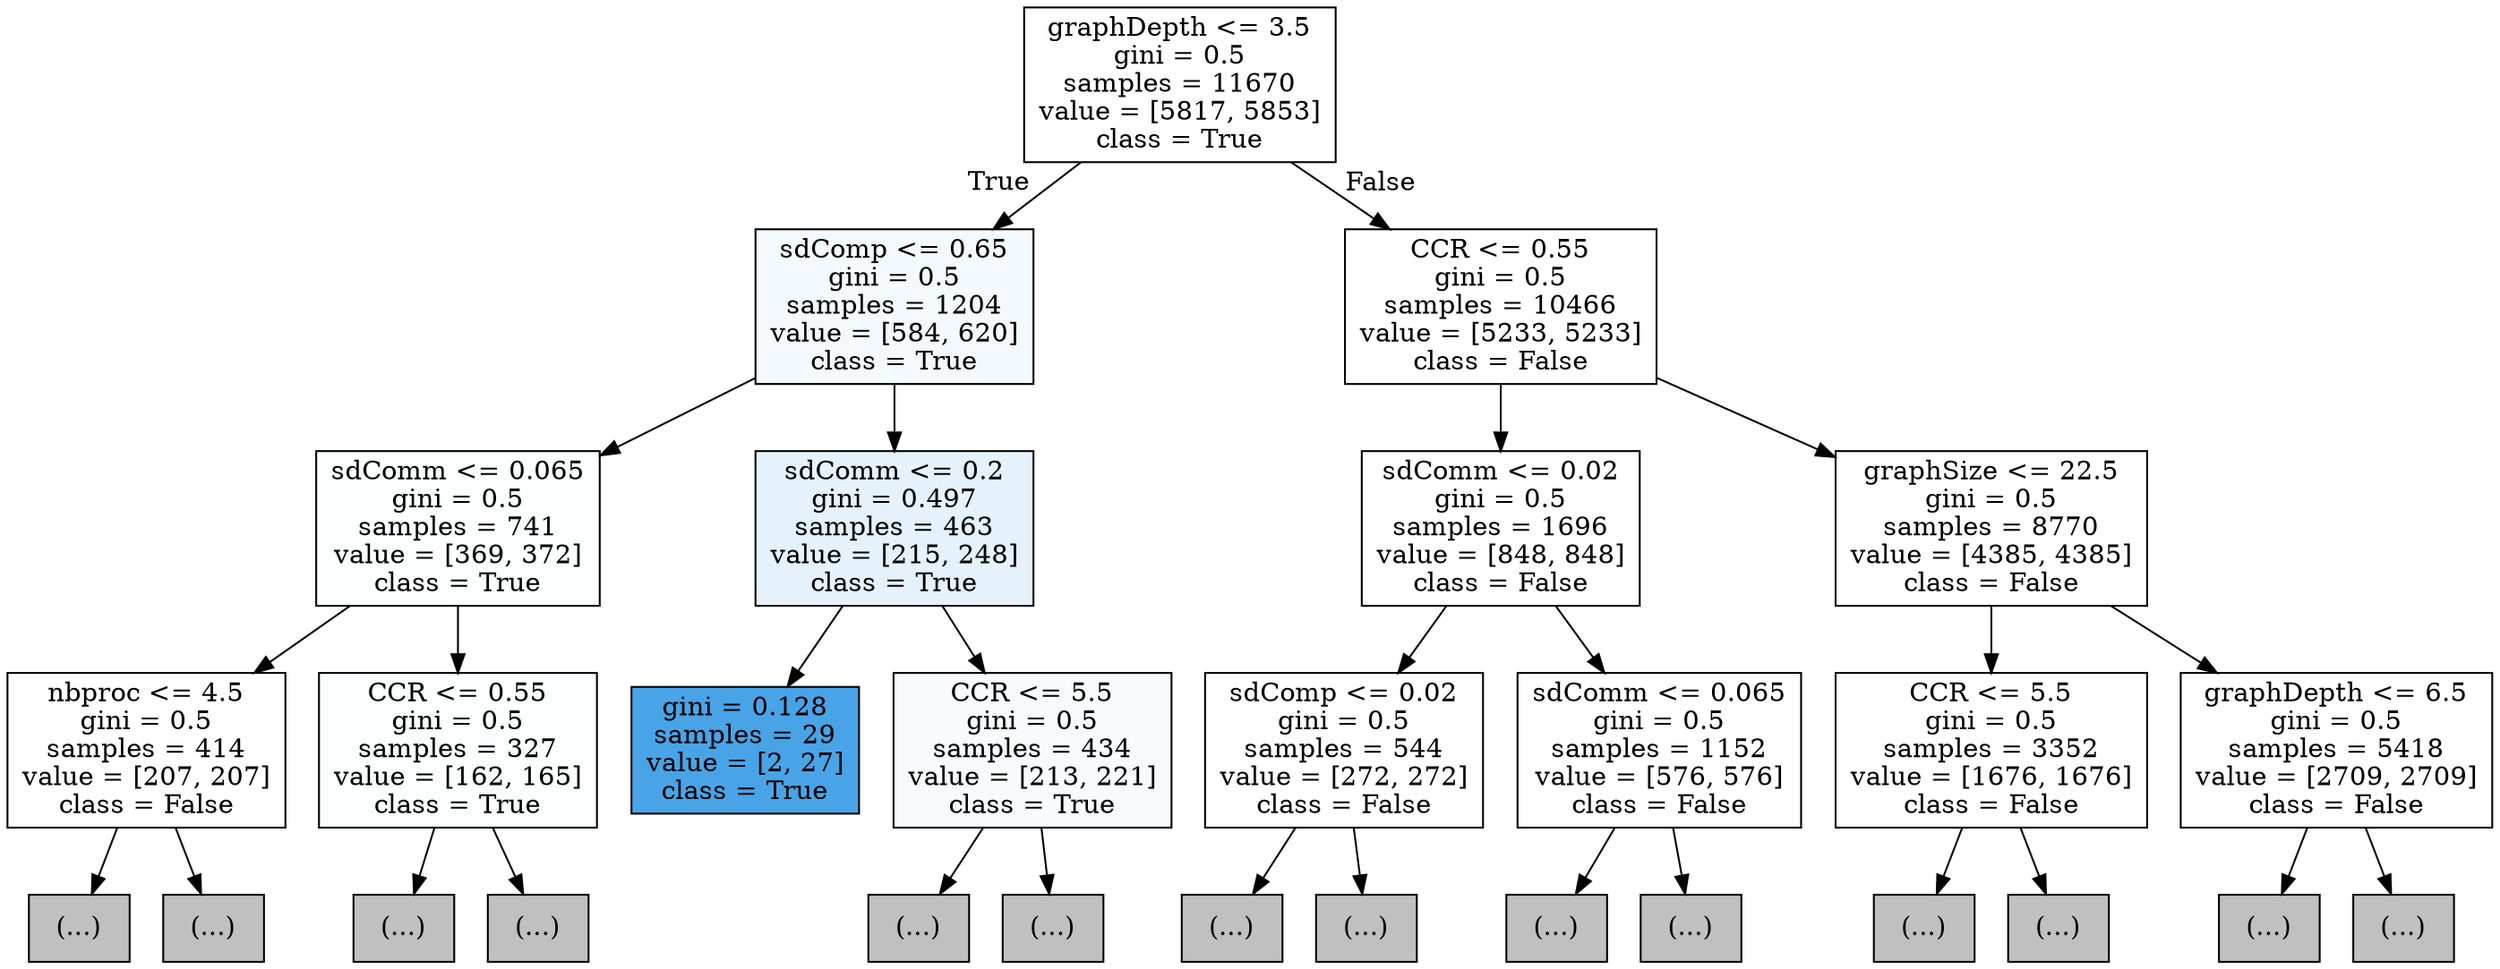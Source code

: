 digraph Tree {
node [shape=box, style="filled", color="black"] ;
0 [label="graphDepth <= 3.5\ngini = 0.5\nsamples = 11670\nvalue = [5817, 5853]\nclass = True", fillcolor="#fefeff"] ;
1 [label="sdComp <= 0.65\ngini = 0.5\nsamples = 1204\nvalue = [584, 620]\nclass = True", fillcolor="#f4f9fd"] ;
0 -> 1 [labeldistance=2.5, labelangle=45, headlabel="True"] ;
2 [label="sdComm <= 0.065\ngini = 0.5\nsamples = 741\nvalue = [369, 372]\nclass = True", fillcolor="#fdfeff"] ;
1 -> 2 ;
3 [label="nbproc <= 4.5\ngini = 0.5\nsamples = 414\nvalue = [207, 207]\nclass = False", fillcolor="#ffffff"] ;
2 -> 3 ;
4 [label="(...)", fillcolor="#C0C0C0"] ;
3 -> 4 ;
13 [label="(...)", fillcolor="#C0C0C0"] ;
3 -> 13 ;
18 [label="CCR <= 0.55\ngini = 0.5\nsamples = 327\nvalue = [162, 165]\nclass = True", fillcolor="#fbfdff"] ;
2 -> 18 ;
19 [label="(...)", fillcolor="#C0C0C0"] ;
18 -> 19 ;
30 [label="(...)", fillcolor="#C0C0C0"] ;
18 -> 30 ;
51 [label="sdComm <= 0.2\ngini = 0.497\nsamples = 463\nvalue = [215, 248]\nclass = True", fillcolor="#e5f2fc"] ;
1 -> 51 ;
52 [label="gini = 0.128\nsamples = 29\nvalue = [2, 27]\nclass = True", fillcolor="#48a4e7"] ;
51 -> 52 ;
53 [label="CCR <= 5.5\ngini = 0.5\nsamples = 434\nvalue = [213, 221]\nclass = True", fillcolor="#f8fbfe"] ;
51 -> 53 ;
54 [label="(...)", fillcolor="#C0C0C0"] ;
53 -> 54 ;
61 [label="(...)", fillcolor="#C0C0C0"] ;
53 -> 61 ;
90 [label="CCR <= 0.55\ngini = 0.5\nsamples = 10466\nvalue = [5233, 5233]\nclass = False", fillcolor="#ffffff"] ;
0 -> 90 [labeldistance=2.5, labelangle=-45, headlabel="False"] ;
91 [label="sdComm <= 0.02\ngini = 0.5\nsamples = 1696\nvalue = [848, 848]\nclass = False", fillcolor="#ffffff"] ;
90 -> 91 ;
92 [label="sdComp <= 0.02\ngini = 0.5\nsamples = 544\nvalue = [272, 272]\nclass = False", fillcolor="#ffffff"] ;
91 -> 92 ;
93 [label="(...)", fillcolor="#C0C0C0"] ;
92 -> 93 ;
116 [label="(...)", fillcolor="#C0C0C0"] ;
92 -> 116 ;
163 [label="sdComm <= 0.065\ngini = 0.5\nsamples = 1152\nvalue = [576, 576]\nclass = False", fillcolor="#ffffff"] ;
91 -> 163 ;
164 [label="(...)", fillcolor="#C0C0C0"] ;
163 -> 164 ;
237 [label="(...)", fillcolor="#C0C0C0"] ;
163 -> 237 ;
306 [label="graphSize <= 22.5\ngini = 0.5\nsamples = 8770\nvalue = [4385, 4385]\nclass = False", fillcolor="#ffffff"] ;
90 -> 306 ;
307 [label="CCR <= 5.5\ngini = 0.5\nsamples = 3352\nvalue = [1676, 1676]\nclass = False", fillcolor="#ffffff"] ;
306 -> 307 ;
308 [label="(...)", fillcolor="#C0C0C0"] ;
307 -> 308 ;
341 [label="(...)", fillcolor="#C0C0C0"] ;
307 -> 341 ;
376 [label="graphDepth <= 6.5\ngini = 0.5\nsamples = 5418\nvalue = [2709, 2709]\nclass = False", fillcolor="#ffffff"] ;
306 -> 376 ;
377 [label="(...)", fillcolor="#C0C0C0"] ;
376 -> 377 ;
430 [label="(...)", fillcolor="#C0C0C0"] ;
376 -> 430 ;
}